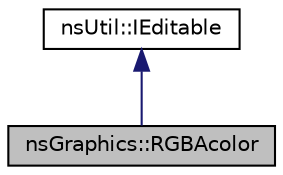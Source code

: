 digraph "nsGraphics::RGBAcolor"
{
 // LATEX_PDF_SIZE
  edge [fontname="Helvetica",fontsize="10",labelfontname="Helvetica",labelfontsize="10"];
  node [fontname="Helvetica",fontsize="10",shape=record];
  Node1 [label="nsGraphics::RGBAcolor",height=0.2,width=0.4,color="black", fillcolor="grey75", style="filled", fontcolor="black",tooltip="Classe représentant un couleur RGBA8888."];
  Node2 -> Node1 [dir="back",color="midnightblue",fontsize="10",style="solid",fontname="Helvetica"];
  Node2 [label="nsUtil::IEditable",height=0.2,width=0.4,color="black", fillcolor="white", style="filled",URL="$classns_util_1_1_i_editable.html",tooltip="Interface pour un objet injectable."];
}
